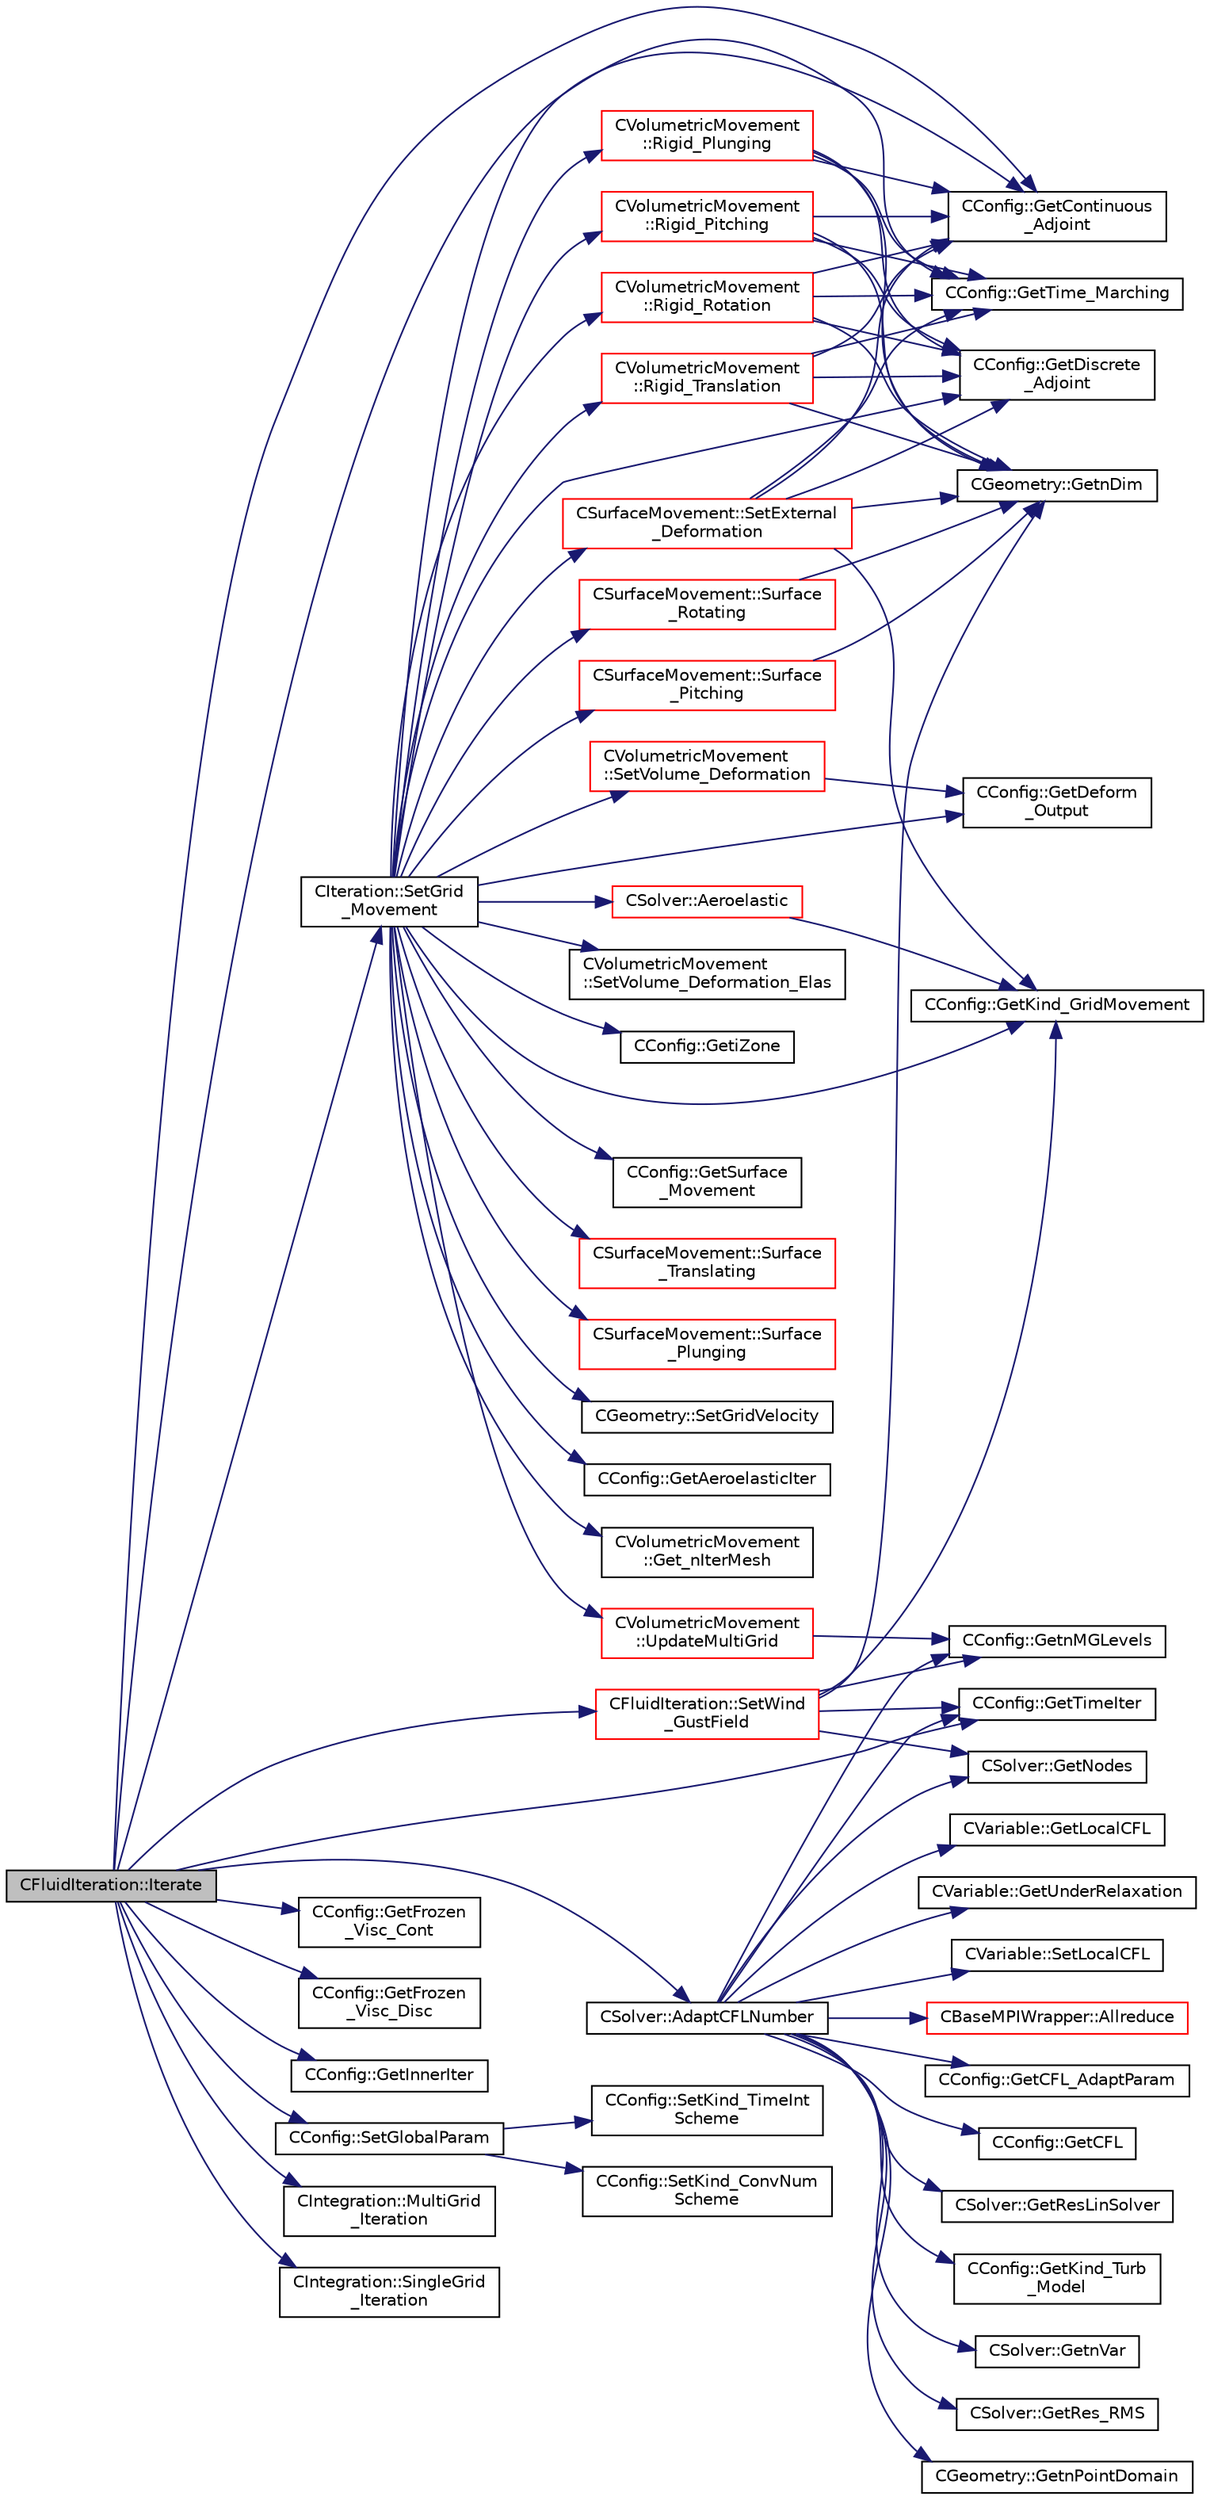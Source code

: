 digraph "CFluidIteration::Iterate"
{
  edge [fontname="Helvetica",fontsize="10",labelfontname="Helvetica",labelfontsize="10"];
  node [fontname="Helvetica",fontsize="10",shape=record];
  rankdir="LR";
  Node12 [label="CFluidIteration::Iterate",height=0.2,width=0.4,color="black", fillcolor="grey75", style="filled", fontcolor="black"];
  Node12 -> Node13 [color="midnightblue",fontsize="10",style="solid",fontname="Helvetica"];
  Node13 [label="CConfig::GetTime_Marching",height=0.2,width=0.4,color="black", fillcolor="white", style="filled",URL="$class_c_config.html#a864d499ce740184803607801c47abda7",tooltip="Provides information about the time integration, and change the write in the output files information..."];
  Node12 -> Node14 [color="midnightblue",fontsize="10",style="solid",fontname="Helvetica"];
  Node14 [label="CConfig::GetContinuous\l_Adjoint",height=0.2,width=0.4,color="black", fillcolor="white", style="filled",URL="$class_c_config.html#a2917fd8eeb6a8bf275a3fc351aac2a5e",tooltip="Determines if problem is adjoint. "];
  Node12 -> Node15 [color="midnightblue",fontsize="10",style="solid",fontname="Helvetica"];
  Node15 [label="CConfig::GetFrozen\l_Visc_Cont",height=0.2,width=0.4,color="black", fillcolor="white", style="filled",URL="$class_c_config.html#aec67dda6436453412e8647ee6879108b",tooltip="Provides information about the way in which the turbulence will be treated by the cont..."];
  Node12 -> Node16 [color="midnightblue",fontsize="10",style="solid",fontname="Helvetica"];
  Node16 [label="CConfig::GetFrozen\l_Visc_Disc",height=0.2,width=0.4,color="black", fillcolor="white", style="filled",URL="$class_c_config.html#adb146862f57545364350419287581bbc",tooltip="Provides information about the way in which the turbulence will be treated by the disc..."];
  Node12 -> Node17 [color="midnightblue",fontsize="10",style="solid",fontname="Helvetica"];
  Node17 [label="CConfig::GetTimeIter",height=0.2,width=0.4,color="black", fillcolor="white", style="filled",URL="$class_c_config.html#aa659f28a1d71b0924944a9fb248e3d6e",tooltip="Get the current time iteration number. "];
  Node12 -> Node18 [color="midnightblue",fontsize="10",style="solid",fontname="Helvetica"];
  Node18 [label="CConfig::GetInnerIter",height=0.2,width=0.4,color="black", fillcolor="white", style="filled",URL="$class_c_config.html#afb04e3794a1a3cef3c5897f31f2efd2d",tooltip="Get the current FSI iteration number. "];
  Node12 -> Node19 [color="midnightblue",fontsize="10",style="solid",fontname="Helvetica"];
  Node19 [label="CConfig::SetGlobalParam",height=0.2,width=0.4,color="black", fillcolor="white", style="filled",URL="$class_c_config.html#ac29cab2054fa1a6306790bf06df807e2",tooltip="Set the global parameters of each simulation for each runtime system. "];
  Node19 -> Node20 [color="midnightblue",fontsize="10",style="solid",fontname="Helvetica"];
  Node20 [label="CConfig::SetKind_ConvNum\lScheme",height=0.2,width=0.4,color="black", fillcolor="white", style="filled",URL="$class_c_config.html#a00fe3327e64dc4702368b049cd2f3f7a",tooltip="Set the parameters of the convective numerical scheme. "];
  Node19 -> Node21 [color="midnightblue",fontsize="10",style="solid",fontname="Helvetica"];
  Node21 [label="CConfig::SetKind_TimeInt\lScheme",height=0.2,width=0.4,color="black", fillcolor="white", style="filled",URL="$class_c_config.html#aeab5b83d725a0a87973af7bb9fa90e6c",tooltip="Set the kind of time integration scheme. "];
  Node12 -> Node22 [color="midnightblue",fontsize="10",style="solid",fontname="Helvetica"];
  Node22 [label="CIntegration::MultiGrid\l_Iteration",height=0.2,width=0.4,color="black", fillcolor="white", style="filled",URL="$class_c_integration.html#a8ae5d0c9d169ad2d31ed9e538cf2af89",tooltip="A virtual member. "];
  Node12 -> Node23 [color="midnightblue",fontsize="10",style="solid",fontname="Helvetica"];
  Node23 [label="CIntegration::SingleGrid\l_Iteration",height=0.2,width=0.4,color="black", fillcolor="white", style="filled",URL="$class_c_integration.html#a0633b34634608aa4fd2bde1579dffec9",tooltip="A virtual member. "];
  Node12 -> Node24 [color="midnightblue",fontsize="10",style="solid",fontname="Helvetica"];
  Node24 [label="CSolver::AdaptCFLNumber",height=0.2,width=0.4,color="black", fillcolor="white", style="filled",URL="$class_c_solver.html#a7db35f21bf505e35cce4bcdf38af3b2a",tooltip="Adapt the CFL number based on the local under-relaxation parameters computed for each nonlinear itera..."];
  Node24 -> Node25 [color="midnightblue",fontsize="10",style="solid",fontname="Helvetica"];
  Node25 [label="CConfig::GetnMGLevels",height=0.2,width=0.4,color="black", fillcolor="white", style="filled",URL="$class_c_config.html#aea7f78497a5cd863bd065391232329fd",tooltip="Get the number of multigrid levels. "];
  Node24 -> Node26 [color="midnightblue",fontsize="10",style="solid",fontname="Helvetica"];
  Node26 [label="CConfig::GetCFL_AdaptParam",height=0.2,width=0.4,color="black", fillcolor="white", style="filled",URL="$class_c_config.html#ac3929a736c2eb5b7cedc6d7131709bff",tooltip="Get the values of the CFL adaption parameters. "];
  Node24 -> Node27 [color="midnightblue",fontsize="10",style="solid",fontname="Helvetica"];
  Node27 [label="CConfig::GetCFL",height=0.2,width=0.4,color="black", fillcolor="white", style="filled",URL="$class_c_config.html#a5a509e57de00494a1cb92e011c1c0dbc",tooltip="Get the Courant Friedrich Levi number for each grid. "];
  Node24 -> Node28 [color="midnightblue",fontsize="10",style="solid",fontname="Helvetica"];
  Node28 [label="CSolver::GetResLinSolver",height=0.2,width=0.4,color="black", fillcolor="white", style="filled",URL="$class_c_solver.html#a70a736b6ae6866e8f245277f4de3ec9f",tooltip="Get the final linear solver residual. "];
  Node24 -> Node29 [color="midnightblue",fontsize="10",style="solid",fontname="Helvetica"];
  Node29 [label="CConfig::GetKind_Turb\l_Model",height=0.2,width=0.4,color="black", fillcolor="white", style="filled",URL="$class_c_config.html#a40aaed07fc5844d505d2c0b7076594d7",tooltip="Get the kind of the turbulence model. "];
  Node24 -> Node30 [color="midnightblue",fontsize="10",style="solid",fontname="Helvetica"];
  Node30 [label="CSolver::GetnVar",height=0.2,width=0.4,color="black", fillcolor="white", style="filled",URL="$class_c_solver.html#a65c22046b0cf1938ba22648912d04680",tooltip="Get the number of variables of the problem. "];
  Node24 -> Node31 [color="midnightblue",fontsize="10",style="solid",fontname="Helvetica"];
  Node31 [label="CSolver::GetRes_RMS",height=0.2,width=0.4,color="black", fillcolor="white", style="filled",URL="$class_c_solver.html#a1c24b55e0849f7f6ba2f62d15d7e4f8e",tooltip="Get the maximal residual, this is useful for the convergence history. "];
  Node24 -> Node17 [color="midnightblue",fontsize="10",style="solid",fontname="Helvetica"];
  Node24 -> Node32 [color="midnightblue",fontsize="10",style="solid",fontname="Helvetica"];
  Node32 [label="CGeometry::GetnPointDomain",height=0.2,width=0.4,color="black", fillcolor="white", style="filled",URL="$class_c_geometry.html#a4fc7de3bff7b6f8c35717016d6f8fcb2",tooltip="Get number of real points (that belong to the domain). "];
  Node24 -> Node33 [color="midnightblue",fontsize="10",style="solid",fontname="Helvetica"];
  Node33 [label="CSolver::GetNodes",height=0.2,width=0.4,color="black", fillcolor="white", style="filled",URL="$class_c_solver.html#af3198e52a2ea377bb765647b5e697197",tooltip="Allow outside access to the nodes of the solver, containing conservatives, primitives, etc. "];
  Node24 -> Node34 [color="midnightblue",fontsize="10",style="solid",fontname="Helvetica"];
  Node34 [label="CVariable::GetLocalCFL",height=0.2,width=0.4,color="black", fillcolor="white", style="filled",URL="$class_c_variable.html#a171dfc3e408be66993fde3da82b5a991",tooltip="Get the value of the local CFL number for the current control volume (CV). "];
  Node24 -> Node35 [color="midnightblue",fontsize="10",style="solid",fontname="Helvetica"];
  Node35 [label="CVariable::GetUnderRelaxation",height=0.2,width=0.4,color="black", fillcolor="white", style="filled",URL="$class_c_variable.html#a1aa422dc178f8c0a2140c962cb0d6ac0",tooltip="Get the value of the under-relaxation parameter for the current control volume (CV). "];
  Node24 -> Node36 [color="midnightblue",fontsize="10",style="solid",fontname="Helvetica"];
  Node36 [label="CVariable::SetLocalCFL",height=0.2,width=0.4,color="black", fillcolor="white", style="filled",URL="$class_c_variable.html#a77d2f7f3fb35de75f915725662790060",tooltip="Set the value of the local CFL number for the current control volume (CV). "];
  Node24 -> Node37 [color="midnightblue",fontsize="10",style="solid",fontname="Helvetica"];
  Node37 [label="CBaseMPIWrapper::Allreduce",height=0.2,width=0.4,color="red", fillcolor="white", style="filled",URL="$class_c_base_m_p_i_wrapper.html#a637b6fd917a8ca91ce748ba88e0d66b6"];
  Node12 -> Node39 [color="midnightblue",fontsize="10",style="solid",fontname="Helvetica"];
  Node39 [label="CIteration::SetGrid\l_Movement",height=0.2,width=0.4,color="black", fillcolor="white", style="filled",URL="$class_c_iteration.html#a7b36785762f6b0c214569b185b858b6c",tooltip="Updates the positions and grid velocities for dynamic meshes between physical time steps..."];
  Node39 -> Node40 [color="midnightblue",fontsize="10",style="solid",fontname="Helvetica"];
  Node40 [label="CConfig::GetKind_GridMovement",height=0.2,width=0.4,color="black", fillcolor="white", style="filled",URL="$class_c_config.html#ab598508566cb08cb9929934d433ce400",tooltip="Get the type of dynamic mesh motion. Each zone gets a config file. "];
  Node39 -> Node14 [color="midnightblue",fontsize="10",style="solid",fontname="Helvetica"];
  Node39 -> Node41 [color="midnightblue",fontsize="10",style="solid",fontname="Helvetica"];
  Node41 [label="CConfig::GetDiscrete\l_Adjoint",height=0.2,width=0.4,color="black", fillcolor="white", style="filled",URL="$class_c_config.html#abe9f117dab934d76e518a9e8e40b142a",tooltip="Get the indicator whether we are solving an discrete adjoint problem. "];
  Node39 -> Node42 [color="midnightblue",fontsize="10",style="solid",fontname="Helvetica"];
  Node42 [label="CConfig::GetDeform\l_Output",height=0.2,width=0.4,color="black", fillcolor="white", style="filled",URL="$class_c_config.html#a957449c22ca4244836b0eb5e02f1fcbf",tooltip="Get information about writing grid deformation residuals to the console. "];
  Node39 -> Node43 [color="midnightblue",fontsize="10",style="solid",fontname="Helvetica"];
  Node43 [label="CConfig::GetiZone",height=0.2,width=0.4,color="black", fillcolor="white", style="filled",URL="$class_c_config.html#ac09e21f44792b38adb3f933a4426b25f",tooltip="Provides the number of varaibles. "];
  Node39 -> Node44 [color="midnightblue",fontsize="10",style="solid",fontname="Helvetica"];
  Node44 [label="CVolumetricMovement\l::Rigid_Translation",height=0.2,width=0.4,color="red", fillcolor="white", style="filled",URL="$class_c_volumetric_movement.html#a00368e3044dd07d74e1fafdc11980644",tooltip="Unsteady translational grid movement using rigid mesh motion. "];
  Node44 -> Node45 [color="midnightblue",fontsize="10",style="solid",fontname="Helvetica"];
  Node45 [label="CGeometry::GetnDim",height=0.2,width=0.4,color="black", fillcolor="white", style="filled",URL="$class_c_geometry.html#a2af01006c0c4f74ba089582f1a3587fe",tooltip="Get number of coordinates. "];
  Node44 -> Node13 [color="midnightblue",fontsize="10",style="solid",fontname="Helvetica"];
  Node44 -> Node14 [color="midnightblue",fontsize="10",style="solid",fontname="Helvetica"];
  Node44 -> Node41 [color="midnightblue",fontsize="10",style="solid",fontname="Helvetica"];
  Node39 -> Node72 [color="midnightblue",fontsize="10",style="solid",fontname="Helvetica"];
  Node72 [label="CVolumetricMovement\l::Rigid_Plunging",height=0.2,width=0.4,color="red", fillcolor="white", style="filled",URL="$class_c_volumetric_movement.html#a886e5096f246aec19af2b98bad3e39b2",tooltip="Unsteady plunging grid movement using rigid mesh motion. "];
  Node72 -> Node45 [color="midnightblue",fontsize="10",style="solid",fontname="Helvetica"];
  Node72 -> Node13 [color="midnightblue",fontsize="10",style="solid",fontname="Helvetica"];
  Node72 -> Node14 [color="midnightblue",fontsize="10",style="solid",fontname="Helvetica"];
  Node72 -> Node41 [color="midnightblue",fontsize="10",style="solid",fontname="Helvetica"];
  Node39 -> Node78 [color="midnightblue",fontsize="10",style="solid",fontname="Helvetica"];
  Node78 [label="CVolumetricMovement\l::Rigid_Pitching",height=0.2,width=0.4,color="red", fillcolor="white", style="filled",URL="$class_c_volumetric_movement.html#a9806afa50b53c60376844053db15420c",tooltip="Unsteady pitching grid movement using rigid mesh motion. "];
  Node78 -> Node45 [color="midnightblue",fontsize="10",style="solid",fontname="Helvetica"];
  Node78 -> Node13 [color="midnightblue",fontsize="10",style="solid",fontname="Helvetica"];
  Node78 -> Node14 [color="midnightblue",fontsize="10",style="solid",fontname="Helvetica"];
  Node78 -> Node41 [color="midnightblue",fontsize="10",style="solid",fontname="Helvetica"];
  Node39 -> Node82 [color="midnightblue",fontsize="10",style="solid",fontname="Helvetica"];
  Node82 [label="CVolumetricMovement\l::Rigid_Rotation",height=0.2,width=0.4,color="red", fillcolor="white", style="filled",URL="$class_c_volumetric_movement.html#a316597f05a787ca1b683aba66214110b",tooltip="Unsteady grid movement using rigid mesh rotation. "];
  Node82 -> Node13 [color="midnightblue",fontsize="10",style="solid",fontname="Helvetica"];
  Node82 -> Node14 [color="midnightblue",fontsize="10",style="solid",fontname="Helvetica"];
  Node82 -> Node41 [color="midnightblue",fontsize="10",style="solid",fontname="Helvetica"];
  Node82 -> Node45 [color="midnightblue",fontsize="10",style="solid",fontname="Helvetica"];
  Node39 -> Node84 [color="midnightblue",fontsize="10",style="solid",fontname="Helvetica"];
  Node84 [label="CVolumetricMovement\l::UpdateMultiGrid",height=0.2,width=0.4,color="red", fillcolor="white", style="filled",URL="$class_c_volumetric_movement.html#a1cb59d54bb326eb7c09729cfac0c398a",tooltip="Update the coarse multigrid levels after the grid movement. "];
  Node84 -> Node25 [color="midnightblue",fontsize="10",style="solid",fontname="Helvetica"];
  Node39 -> Node87 [color="midnightblue",fontsize="10",style="solid",fontname="Helvetica"];
  Node87 [label="CConfig::GetSurface\l_Movement",height=0.2,width=0.4,color="black", fillcolor="white", style="filled",URL="$class_c_config.html#a67dbc09d0ad95072023d7f356333d6c8",tooltip="Get information about deforming markers. "];
  Node39 -> Node88 [color="midnightblue",fontsize="10",style="solid",fontname="Helvetica"];
  Node88 [label="CSurfaceMovement::Surface\l_Translating",height=0.2,width=0.4,color="red", fillcolor="white", style="filled",URL="$class_c_surface_movement.html#aaa5e3a14a55a7d1fe4c00b8cd195497f",tooltip="Computes the displacement of a translating surface for a dynamic mesh simulation. ..."];
  Node39 -> Node100 [color="midnightblue",fontsize="10",style="solid",fontname="Helvetica"];
  Node100 [label="CVolumetricMovement\l::SetVolume_Deformation",height=0.2,width=0.4,color="red", fillcolor="white", style="filled",URL="$class_c_volumetric_movement.html#a9120967db0448fb16cb3ddf14ce6b533",tooltip="Grid deformation using the spring analogy method. "];
  Node100 -> Node42 [color="midnightblue",fontsize="10",style="solid",fontname="Helvetica"];
  Node39 -> Node186 [color="midnightblue",fontsize="10",style="solid",fontname="Helvetica"];
  Node186 [label="CSurfaceMovement::Surface\l_Plunging",height=0.2,width=0.4,color="red", fillcolor="white", style="filled",URL="$class_c_surface_movement.html#a46b4020fed71fc432c22eef4c1a3a9bb",tooltip="Computes the displacement of a plunging surface for a dynamic mesh simulation. "];
  Node39 -> Node189 [color="midnightblue",fontsize="10",style="solid",fontname="Helvetica"];
  Node189 [label="CSurfaceMovement::Surface\l_Pitching",height=0.2,width=0.4,color="red", fillcolor="white", style="filled",URL="$class_c_surface_movement.html#adc08e64ff18721a8f95486d6e7f11229",tooltip="Computes the displacement of a pitching surface for a dynamic mesh simulation. "];
  Node189 -> Node45 [color="midnightblue",fontsize="10",style="solid",fontname="Helvetica"];
  Node39 -> Node193 [color="midnightblue",fontsize="10",style="solid",fontname="Helvetica"];
  Node193 [label="CSurfaceMovement::Surface\l_Rotating",height=0.2,width=0.4,color="red", fillcolor="white", style="filled",URL="$class_c_surface_movement.html#afe7ab1e988862c31e5ab53ef51b63149",tooltip="Computes the displacement of a rotating surface for a dynamic mesh simulation. "];
  Node193 -> Node45 [color="midnightblue",fontsize="10",style="solid",fontname="Helvetica"];
  Node39 -> Node195 [color="midnightblue",fontsize="10",style="solid",fontname="Helvetica"];
  Node195 [label="CGeometry::SetGridVelocity",height=0.2,width=0.4,color="black", fillcolor="white", style="filled",URL="$class_c_geometry.html#a56faea51207448fbf1cf56079d220ff4",tooltip="A virtual member. "];
  Node39 -> Node196 [color="midnightblue",fontsize="10",style="solid",fontname="Helvetica"];
  Node196 [label="CConfig::GetAeroelasticIter",height=0.2,width=0.4,color="black", fillcolor="white", style="filled",URL="$class_c_config.html#aec6ffdaa9a684d4beb9bd895355b2c6d",tooltip="Aeroelastic solve every x inner iteration. "];
  Node39 -> Node197 [color="midnightblue",fontsize="10",style="solid",fontname="Helvetica"];
  Node197 [label="CSolver::Aeroelastic",height=0.2,width=0.4,color="red", fillcolor="white", style="filled",URL="$class_c_solver.html#af130046f03f282501efef2c117af6ced",tooltip="Prepares and solves the aeroelastic equations. "];
  Node197 -> Node40 [color="midnightblue",fontsize="10",style="solid",fontname="Helvetica"];
  Node39 -> Node221 [color="midnightblue",fontsize="10",style="solid",fontname="Helvetica"];
  Node221 [label="CVolumetricMovement\l::Get_nIterMesh",height=0.2,width=0.4,color="black", fillcolor="white", style="filled",URL="$class_c_volumetric_movement.html#af113238d1042f8eba7ef7cb93d3edc98",tooltip="Retrieve the number of iterations when moving the mesh. "];
  Node39 -> Node222 [color="midnightblue",fontsize="10",style="solid",fontname="Helvetica"];
  Node222 [label="CVolumetricMovement\l::SetVolume_Deformation_Elas",height=0.2,width=0.4,color="black", fillcolor="white", style="filled",URL="$class_c_volumetric_movement.html#afebb1eb3eebefd2399587e5d11b7bea3",tooltip="Grid deformation using the spring analogy method. "];
  Node39 -> Node223 [color="midnightblue",fontsize="10",style="solid",fontname="Helvetica"];
  Node223 [label="CSurfaceMovement::SetExternal\l_Deformation",height=0.2,width=0.4,color="red", fillcolor="white", style="filled",URL="$class_c_surface_movement.html#a575ff545fe6de6e84fb8fed8e1615edb",tooltip="Set any surface deformationsbased on an input file. "];
  Node223 -> Node13 [color="midnightblue",fontsize="10",style="solid",fontname="Helvetica"];
  Node223 -> Node14 [color="midnightblue",fontsize="10",style="solid",fontname="Helvetica"];
  Node223 -> Node41 [color="midnightblue",fontsize="10",style="solid",fontname="Helvetica"];
  Node223 -> Node45 [color="midnightblue",fontsize="10",style="solid",fontname="Helvetica"];
  Node223 -> Node40 [color="midnightblue",fontsize="10",style="solid",fontname="Helvetica"];
  Node12 -> Node227 [color="midnightblue",fontsize="10",style="solid",fontname="Helvetica"];
  Node227 [label="CFluidIteration::SetWind\l_GustField",height=0.2,width=0.4,color="red", fillcolor="white", style="filled",URL="$class_c_fluid_iteration.html#a5d649a21860ed9cefd56a18e3fc4557a",tooltip="Imposes a gust via the grid velocities. "];
  Node227 -> Node45 [color="midnightblue",fontsize="10",style="solid",fontname="Helvetica"];
  Node227 -> Node40 [color="midnightblue",fontsize="10",style="solid",fontname="Helvetica"];
  Node227 -> Node25 [color="midnightblue",fontsize="10",style="solid",fontname="Helvetica"];
  Node227 -> Node17 [color="midnightblue",fontsize="10",style="solid",fontname="Helvetica"];
  Node227 -> Node33 [color="midnightblue",fontsize="10",style="solid",fontname="Helvetica"];
}
